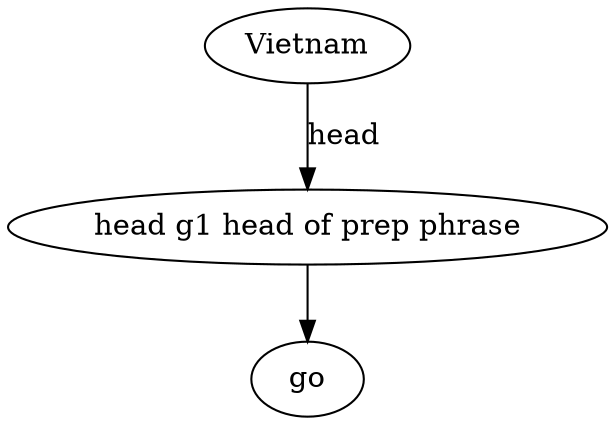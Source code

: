 strict digraph  {
Vietnam;
"head g1 head of prep phrase";
go;
Vietnam -> "head g1 head of prep phrase"  [label=head];
"head g1 head of prep phrase" -> go;
}
